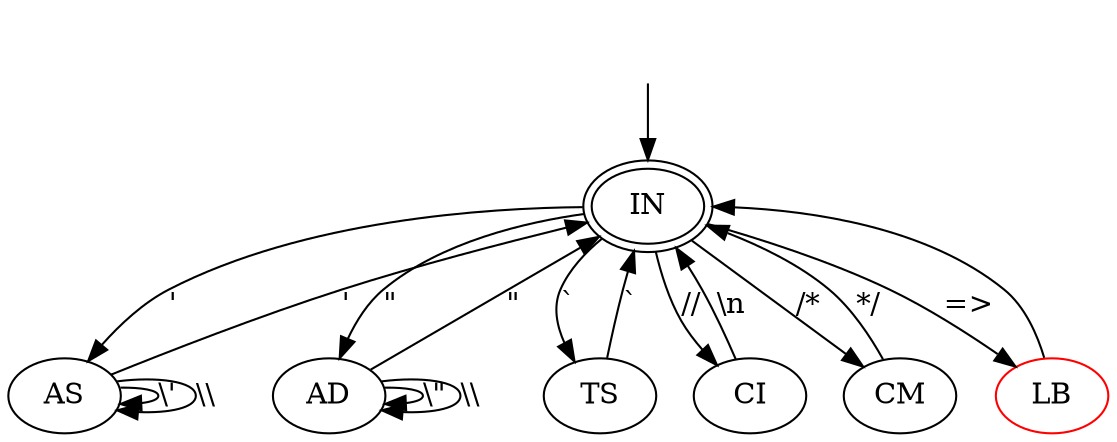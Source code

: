 digraph "AFER" {
	_nil0 [style="invis"]
	_nil0 -> IN [label=""]
	IN [peripheries=2]
	IN -> AS [label="'"]
	IN -> AD [label="\""]
	IN -> TS [label="`"]
	IN -> CI [label="//"]
	IN -> CM [label="/*"]
	IN -> LB [label="=>"]
	AS -> AS [label="\\'"]
	AS -> AS [label="\\\\"]
	AS -> IN [label="'"]
	AD -> AD [label="\\\""]
	AD -> AD [label="\\\\"]
	AD -> IN [label="\""]
	TS -> IN [label="`"]
	CI -> IN [label="\\n"]
	CM -> IN [label="*/"]
	LB [color="red"]
	LB -> IN [label=""]
}
